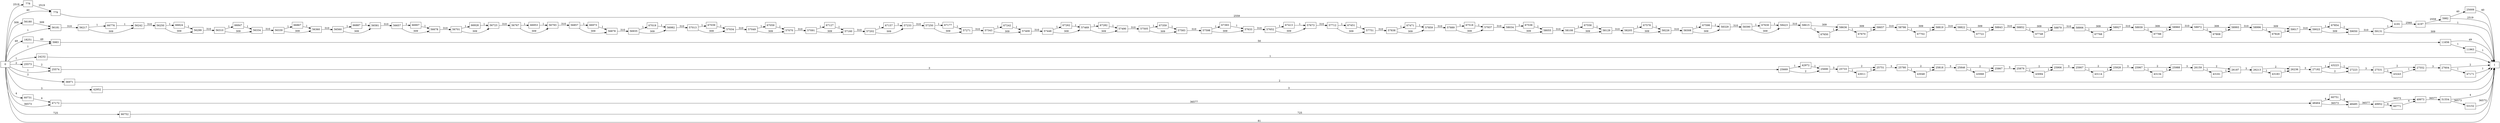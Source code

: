 digraph {
	graph [rankdir=LR]
	node [shape=rectangle]
	778 -> 779 [label=2519]
	779 -> 4181 [label=2559]
	4181 -> 4197 [label=2560]
	4197 -> 5982 [label=2559]
	4197 -> 1 [label=1]
	5982 -> 1 [label=2519]
	5982 -> 25009 [label=40]
	5983 -> 11656 [label=50]
	11656 -> 1 [label=49]
	11656 -> 11963 [label=1]
	11963 -> 1 [label=1]
	18251 -> 5983 [label=49]
	24232 -> 1 [label=1]
	25009 -> 1 [label=40]
	25573 -> 25574 [label=2]
	25574 -> 25669 [label=3]
	25669 -> 25690 [label=2]
	25669 -> 42972 [label=1]
	25690 -> 25733 [label=3]
	25733 -> 25751 [label=2]
	25733 -> 43011 [label=1]
	25751 -> 25780 [label=3]
	25780 -> 25818 [label=2]
	25780 -> 43048 [label=1]
	25818 -> 25846 [label=3]
	25846 -> 25867 [label=2]
	25846 -> 43068 [label=1]
	25867 -> 25879 [label=3]
	25879 -> 25906 [label=2]
	25879 -> 43094 [label=1]
	25906 -> 25907 [label=3]
	25907 -> 25928 [label=2]
	25907 -> 43114 [label=1]
	25928 -> 25967 [label=3]
	25967 -> 25988 [label=2]
	25967 -> 43134 [label=1]
	25988 -> 26159 [label=3]
	26159 -> 26187 [label=2]
	26159 -> 43161 [label=1]
	26187 -> 26213 [label=3]
	26213 -> 26236 [label=2]
	26213 -> 43183 [label=1]
	26236 -> 27182 [label=3]
	27182 -> 27223 [label=2]
	27182 -> 43223 [label=1]
	27223 -> 27531 [label=3]
	27531 -> 27552 [label=2]
	27531 -> 43243 [label=1]
	27552 -> 27604 [label=3]
	27604 -> 1 [label=2]
	27604 -> 47171 [label=1]
	36971 -> 1 [label=2]
	42952 -> 1 [label=3]
	42972 -> 25690 [label=1]
	43011 -> 25751 [label=1]
	43048 -> 25818 [label=1]
	43068 -> 25867 [label=1]
	43094 -> 25906 [label=1]
	43114 -> 25928 [label=1]
	43134 -> 25988 [label=1]
	43161 -> 26187 [label=1]
	43183 -> 26236 [label=1]
	43223 -> 27223 [label=1]
	43243 -> 27552 [label=1]
	47171 -> 1 [label=1]
	47172 -> 48464 [label=36577]
	48464 -> 48485 [label=36573]
	48464 -> 60751 [label=4]
	48485 -> 49952 [label=36577]
	49952 -> 49973 [label=36573]
	49952 -> 60771 [label=4]
	49973 -> 51554 [label=36577]
	51554 -> 1 [label=4]
	51554 -> 53152 [label=36573]
	53152 -> 1 [label=36573]
	56180 -> 56181 [label=309]
	56181 -> 56217 [label=310]
	56217 -> 56242 [label=309]
	56217 -> 66776 [label=1]
	56242 -> 56250 [label=310]
	56250 -> 56299 [label=309]
	56250 -> 66824 [label=1]
	56299 -> 56310 [label=310]
	56310 -> 56334 [label=309]
	56310 -> 66847 [label=1]
	56334 -> 56339 [label=310]
	56339 -> 56360 [label=309]
	56339 -> 66867 [label=1]
	56360 -> 56560 [label=310]
	56560 -> 56581 [label=309]
	56560 -> 66887 [label=1]
	56581 -> 56657 [label=310]
	56657 -> 56678 [label=309]
	56657 -> 66907 [label=1]
	56678 -> 56701 [label=310]
	56701 -> 56723 [label=309]
	56701 -> 66928 [label=1]
	56723 -> 56767 [label=310]
	56767 -> 56793 [label=309]
	56767 -> 66953 [label=1]
	56793 -> 56857 [label=310]
	56857 -> 56878 [label=309]
	56857 -> 66973 [label=1]
	56878 -> 56935 [label=310]
	56935 -> 56982 [label=309]
	56935 -> 67019 [label=1]
	56982 -> 57013 [label=310]
	57013 -> 57034 [label=309]
	57013 -> 67039 [label=1]
	57034 -> 57049 [label=310]
	57049 -> 57070 [label=309]
	57049 -> 67059 [label=1]
	57070 -> 57091 [label=310]
	57091 -> 57160 [label=309]
	57091 -> 67127 [label=1]
	57160 -> 57202 [label=310]
	57202 -> 57233 [label=309]
	57202 -> 67157 [label=1]
	57233 -> 57250 [label=310]
	57250 -> 57271 [label=309]
	57250 -> 67177 [label=1]
	57271 -> 57343 [label=310]
	57343 -> 57409 [label=309]
	57343 -> 67242 [label=1]
	57409 -> 57448 [label=310]
	57448 -> 57469 [label=309]
	57448 -> 67262 [label=1]
	57469 -> 57490 [label=309]
	57469 -> 67282 [label=1]
	57490 -> 57505 [label=310]
	57505 -> 57583 [label=309]
	57505 -> 67359 [label=1]
	57583 -> 57598 [label=310]
	57598 -> 57633 [label=309]
	57598 -> 67393 [label=1]
	57633 -> 57652 [label=310]
	57652 -> 57673 [label=309]
	57652 -> 67413 [label=1]
	57673 -> 57712 [label=310]
	57712 -> 57751 [label=309]
	57712 -> 67451 [label=1]
	57751 -> 57838 [label=310]
	57838 -> 57859 [label=309]
	57838 -> 67471 [label=1]
	57859 -> 57889 [label=310]
	57889 -> 57937 [label=309]
	57889 -> 67518 [label=1]
	57937 -> 58034 [label=310]
	58034 -> 58055 [label=309]
	58034 -> 67538 [label=1]
	58055 -> 58108 [label=310]
	58108 -> 58129 [label=309]
	58108 -> 67558 [label=1]
	58129 -> 58205 [label=310]
	58205 -> 58226 [label=309]
	58205 -> 67578 [label=1]
	58226 -> 58308 [label=310]
	58308 -> 58329 [label=309]
	58308 -> 67598 [label=1]
	58329 -> 58390 [label=310]
	58390 -> 58423 [label=309]
	58390 -> 67630 [label=1]
	58423 -> 58615 [label=310]
	58615 -> 58636 [label=309]
	58615 -> 67650 [label=1]
	58636 -> 58657 [label=309]
	58636 -> 67670 [label=1]
	58657 -> 58786 [label=310]
	58786 -> 58819 [label=309]
	58786 -> 67702 [label=1]
	58819 -> 58822 [label=310]
	58822 -> 58843 [label=309]
	58822 -> 67722 [label=1]
	58843 -> 58852 [label=310]
	58852 -> 58879 [label=309]
	58852 -> 67748 [label=1]
	58879 -> 58906 [label=310]
	58906 -> 58927 [label=309]
	58906 -> 67768 [label=1]
	58927 -> 58939 [label=310]
	58939 -> 58960 [label=309]
	58939 -> 67788 [label=1]
	58960 -> 58972 [label=310]
	58972 -> 58993 [label=309]
	58972 -> 67808 [label=1]
	58993 -> 58996 [label=310]
	58996 -> 59017 [label=309]
	58996 -> 67828 [label=1]
	59017 -> 59023 [label=310]
	59023 -> 59050 [label=309]
	59023 -> 67854 [label=1]
	59050 -> 59131 [label=310]
	59131 -> 1 [label=309]
	59131 -> 4181 [label=1]
	60731 -> 47172 [label=4]
	60751 -> 48485 [label=4]
	60771 -> 49973 [label=4]
	66752 -> 1 [label=725]
	66776 -> 56242 [label=1]
	66824 -> 56299 [label=1]
	66847 -> 56334 [label=1]
	66867 -> 56360 [label=1]
	66887 -> 56581 [label=1]
	66907 -> 56678 [label=1]
	66928 -> 56723 [label=1]
	66953 -> 56793 [label=1]
	66973 -> 56878 [label=1]
	67019 -> 56982 [label=1]
	67039 -> 57034 [label=1]
	67059 -> 57070 [label=1]
	67127 -> 57160 [label=1]
	67157 -> 57233 [label=1]
	67177 -> 57271 [label=1]
	67242 -> 57409 [label=1]
	67262 -> 57469 [label=1]
	67282 -> 57490 [label=1]
	67359 -> 57583 [label=1]
	67393 -> 57633 [label=1]
	67413 -> 57673 [label=1]
	67451 -> 57751 [label=1]
	67471 -> 57859 [label=1]
	67518 -> 57937 [label=1]
	67538 -> 58055 [label=1]
	67558 -> 58129 [label=1]
	67578 -> 58226 [label=1]
	67598 -> 58329 [label=1]
	67630 -> 58423 [label=1]
	67650 -> 58636 [label=1]
	67670 -> 58657 [label=1]
	67702 -> 58819 [label=1]
	67722 -> 58843 [label=1]
	67748 -> 58879 [label=1]
	67768 -> 58927 [label=1]
	67788 -> 58960 [label=1]
	67808 -> 58993 [label=1]
	67828 -> 59017 [label=1]
	67854 -> 59050 [label=1]
	0 -> 5983 [label=1]
	0 -> 779 [label=40]
	0 -> 25574 [label=1]
	0 -> 47172 [label=36573]
	0 -> 56181 [label=1]
	0 -> 778 [label=2519]
	0 -> 1 [label=81]
	0 -> 18251 [label=49]
	0 -> 24232 [label=1]
	0 -> 25573 [label=2]
	0 -> 36971 [label=2]
	0 -> 42952 [label=3]
	0 -> 56180 [label=309]
	0 -> 60731 [label=4]
	0 -> 66752 [label=725]
}
